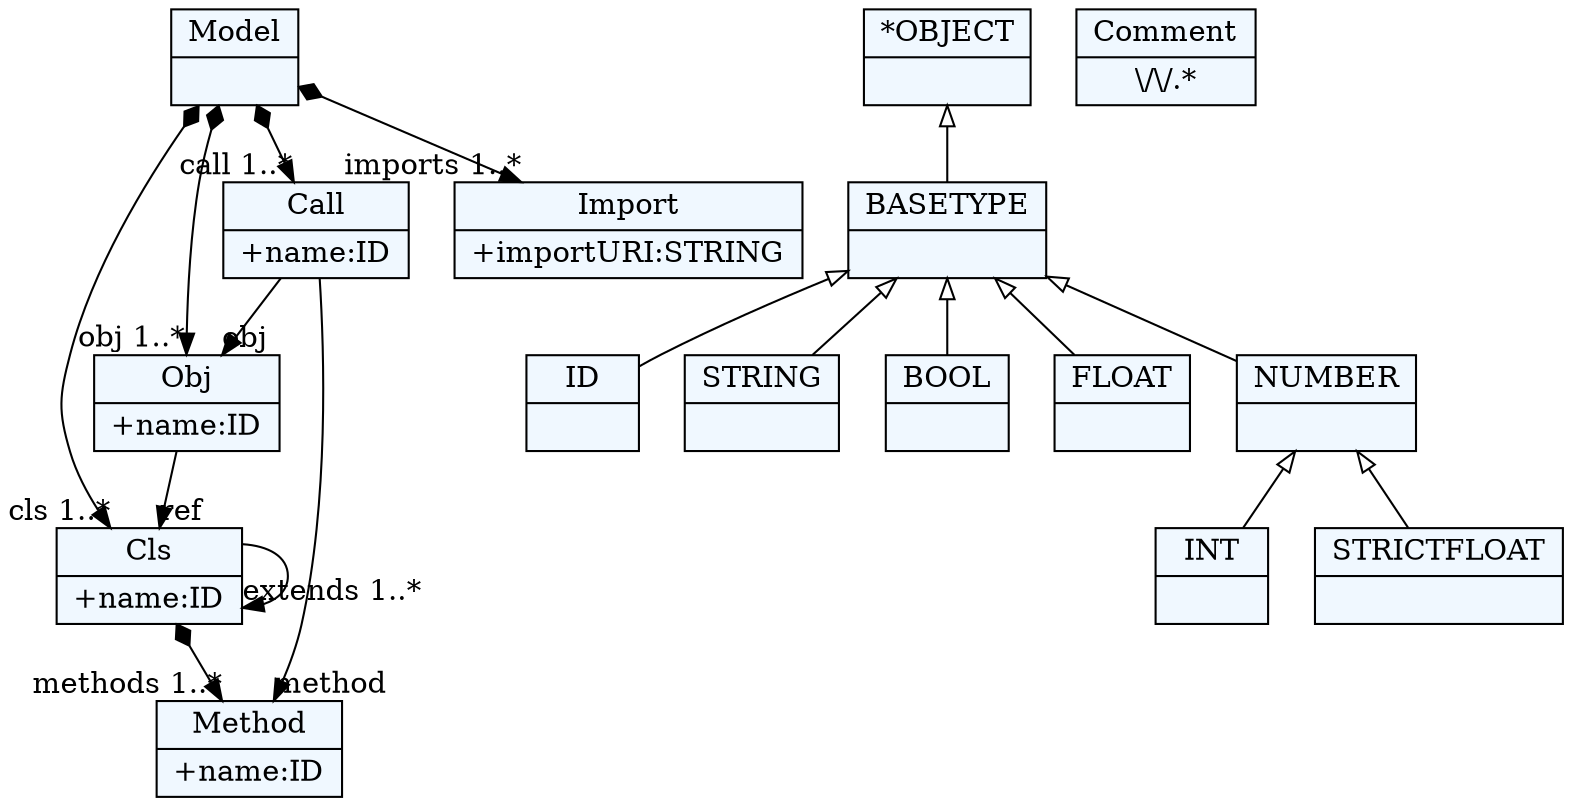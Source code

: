 
    digraph xtext {
    fontname = "Bitstream Vera Sans"
    fontsize = 8
    node[
        shape=record,
        style=filled,
        fillcolor=aliceblue
    ]
    nodesep = 0.3
    edge[dir=black,arrowtail=empty]


40218504[ label="{Model|}"]

39973000[ label="{ID|}"]

40429992[ label="{STRING|}"]

40578072[ label="{BOOL|}"]

40437416[ label="{INT|}"]

40457816[ label="{FLOAT|}"]

40473560[ label="{STRICTFLOAT|}"]

40479096[ label="{NUMBER|}"]

40201176[ label="{BASETYPE|}"]

40206712[ label="{*OBJECT|}"]

37557272[ label="{Cls|+name:ID\l}"]

40220504[ label="{Method|+name:ID\l}"]

40410920[ label="{Obj|+name:ID\l}"]

40415864[ label="{Call|+name:ID\l}"]

39802328[ label="{Import|+importURI:STRING\l}"]

40087352[ label="{Comment|\\/\\/.*}"]



40218504 -> 39802328[arrowtail=diamond, dir=both, headlabel="imports 1..*"]
40218504 -> 37557272[arrowtail=diamond, dir=both, headlabel="cls 1..*"]
40218504 -> 40410920[arrowtail=diamond, dir=both, headlabel="obj 1..*"]
40218504 -> 40415864[arrowtail=diamond, dir=both, headlabel="call 1..*"]
40479096 -> 40473560 [dir=back]
40479096 -> 40437416 [dir=back]
40201176 -> 40479096 [dir=back]
40201176 -> 40457816 [dir=back]
40201176 -> 40578072 [dir=back]
40201176 -> 39973000 [dir=back]
40201176 -> 40429992 [dir=back]
40206712 -> 40201176 [dir=back]
37557272 -> 37557272[headlabel="extends 1..*"]
37557272 -> 40220504[arrowtail=diamond, dir=both, headlabel="methods 1..*"]
40410920 -> 37557272[headlabel="ref "]
40415864 -> 40410920[headlabel="obj "]
40415864 -> 40220504[headlabel="method "]

}
